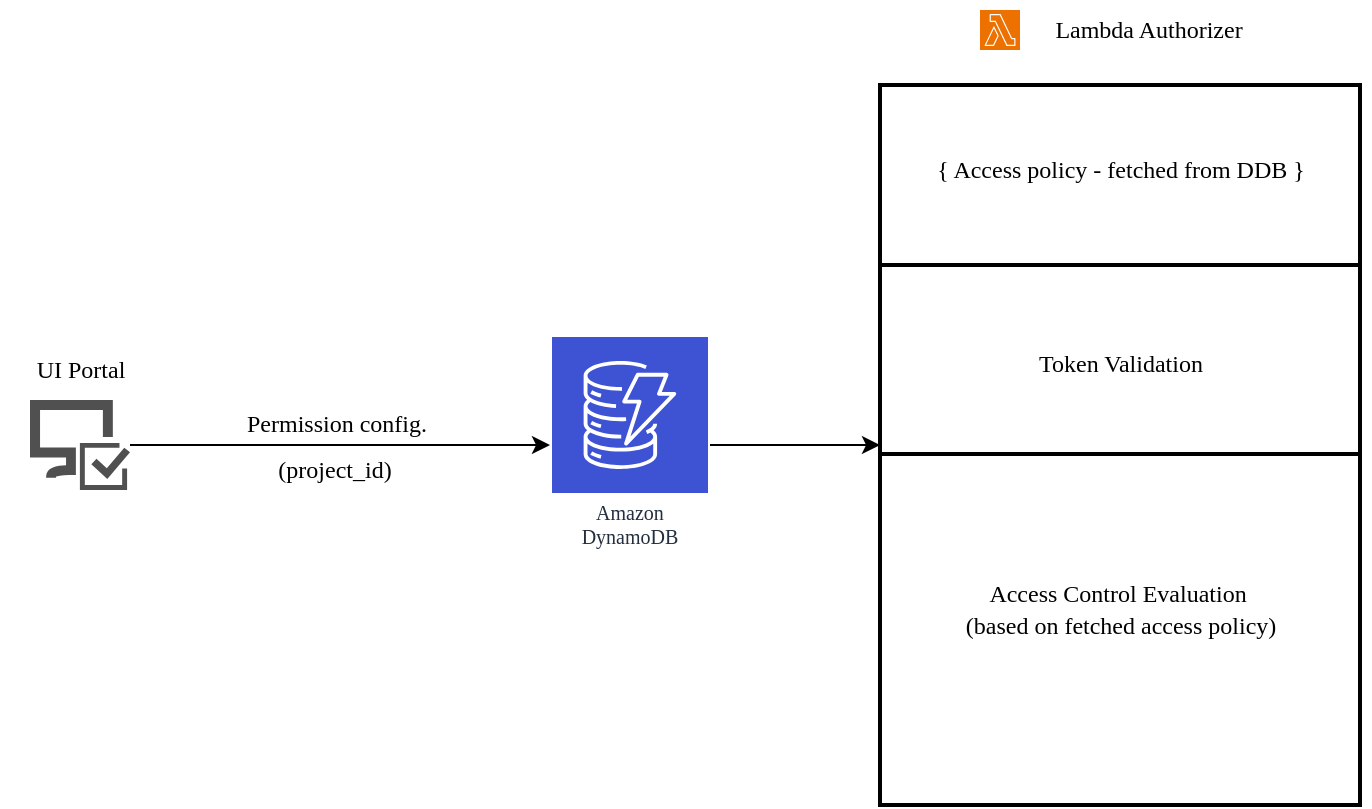 <mxfile version="24.6.2" type="github">
  <diagram name="Page-1" id="32OR1o2zWI2gG4ie7-aV">
    <mxGraphModel dx="1038" dy="665" grid="1" gridSize="10" guides="1" tooltips="1" connect="1" arrows="1" fold="1" page="1" pageScale="1" pageWidth="1169" pageHeight="1654" math="0" shadow="0">
      <root>
        <mxCell id="0" />
        <mxCell id="1" parent="0" />
        <mxCell id="YizJnnTBzkx6KU6Oo6qf-8" style="edgeStyle=orthogonalEdgeStyle;rounded=0;hachureGap=4;orthogonalLoop=1;jettySize=auto;html=1;fontFamily=Architects Daughter;fontSource=https%3A%2F%2Ffonts.googleapis.com%2Fcss%3Ffamily%3DArchitects%2BDaughter;curved=1;" edge="1" parent="1" source="YizJnnTBzkx6KU6Oo6qf-1" target="YizJnnTBzkx6KU6Oo6qf-7">
          <mxGeometry relative="1" as="geometry" />
        </mxCell>
        <mxCell id="YizJnnTBzkx6KU6Oo6qf-1" value="" style="sketch=0;pointerEvents=1;shadow=0;dashed=0;html=1;strokeColor=none;labelPosition=center;verticalLabelPosition=bottom;verticalAlign=top;align=center;fillColor=#505050;shape=mxgraph.mscae.intune.computer_inventory;hachureGap=4;jiggle=2;curveFitting=1;fontFamily=Architects Daughter;fontSource=https%3A%2F%2Ffonts.googleapis.com%2Fcss%3Ffamily%3DArchitects%2BDaughter;rounded=0;" vertex="1" parent="1">
          <mxGeometry x="175" y="340" width="50" height="45" as="geometry" />
        </mxCell>
        <mxCell id="YizJnnTBzkx6KU6Oo6qf-2" value="" style="shape=image;html=1;verticalAlign=top;verticalLabelPosition=bottom;labelBackgroundColor=#ffffff;imageAspect=0;aspect=fixed;image=https://cdn0.iconfinder.com/data/icons/phosphor-duotone-vol-3/256/toggle-right-duotone-128.png;sketch=1;hachureGap=4;jiggle=2;curveFitting=1;fontFamily=Architects Daughter;fontSource=https%3A%2F%2Ffonts.googleapis.com%2Fcss%3Ffamily%3DArchitects%2BDaughter;rounded=0;" vertex="1" parent="1">
          <mxGeometry x="185" y="385" width="30" height="30" as="geometry" />
        </mxCell>
        <mxCell id="YizJnnTBzkx6KU6Oo6qf-3" value="" style="shape=image;html=1;verticalAlign=top;verticalLabelPosition=bottom;labelBackgroundColor=#ffffff;imageAspect=0;aspect=fixed;image=https://cdn0.iconfinder.com/data/icons/phosphor-duotone-vol-3/256/toggle-left-duotone-128.png;sketch=1;hachureGap=4;jiggle=2;curveFitting=1;fontFamily=Architects Daughter;fontSource=https%3A%2F%2Ffonts.googleapis.com%2Fcss%3Ffamily%3DArchitects%2BDaughter;rounded=0;" vertex="1" parent="1">
          <mxGeometry x="185" y="405" width="30" height="30" as="geometry" />
        </mxCell>
        <mxCell id="YizJnnTBzkx6KU6Oo6qf-4" value="" style="shape=image;html=1;verticalAlign=top;verticalLabelPosition=bottom;labelBackgroundColor=#ffffff;imageAspect=0;aspect=fixed;image=https://cdn0.iconfinder.com/data/icons/phosphor-duotone-vol-3/256/toggle-right-duotone-128.png;sketch=1;hachureGap=4;jiggle=2;curveFitting=1;fontFamily=Architects Daughter;fontSource=https%3A%2F%2Ffonts.googleapis.com%2Fcss%3Ffamily%3DArchitects%2BDaughter;rounded=0;" vertex="1" parent="1">
          <mxGeometry x="185" y="425" width="30" height="30" as="geometry" />
        </mxCell>
        <mxCell id="YizJnnTBzkx6KU6Oo6qf-6" value="&lt;font face=&quot;Verdana&quot;&gt;UI Portal&lt;/font&gt;" style="text;html=1;align=center;verticalAlign=middle;resizable=0;points=[];autosize=1;strokeColor=none;fillColor=none;fontFamily=Architects Daughter;fontSource=https%3A%2F%2Ffonts.googleapis.com%2Fcss%3Ffamily%3DArchitects%2BDaughter;rounded=0;" vertex="1" parent="1">
          <mxGeometry x="160" y="310" width="80" height="30" as="geometry" />
        </mxCell>
        <mxCell id="YizJnnTBzkx6KU6Oo6qf-20" style="edgeStyle=orthogonalEdgeStyle;rounded=0;hachureGap=4;orthogonalLoop=1;jettySize=auto;html=1;entryX=0;entryY=0.5;entryDx=0;entryDy=0;fontFamily=Architects Daughter;fontSource=https%3A%2F%2Ffonts.googleapis.com%2Fcss%3Ffamily%3DArchitects%2BDaughter;" edge="1" parent="1" source="YizJnnTBzkx6KU6Oo6qf-7" target="YizJnnTBzkx6KU6Oo6qf-11">
          <mxGeometry relative="1" as="geometry" />
        </mxCell>
        <mxCell id="YizJnnTBzkx6KU6Oo6qf-7" value="Amazon DynamoDB" style="sketch=0;outlineConnect=0;fontColor=#232F3E;gradientColor=none;strokeColor=#ffffff;fillColor=#3E52D4;dashed=0;verticalLabelPosition=middle;verticalAlign=bottom;align=center;html=1;whiteSpace=wrap;fontSize=10;fontStyle=0;spacing=3;shape=mxgraph.aws4.productIcon;prIcon=mxgraph.aws4.dynamodb;hachureGap=4;jiggle=2;curveFitting=1;fontFamily=Verdana;rounded=0;" vertex="1" parent="1">
          <mxGeometry x="435" y="307.5" width="80" height="110" as="geometry" />
        </mxCell>
        <mxCell id="YizJnnTBzkx6KU6Oo6qf-9" value="&lt;font face=&quot;Verdana&quot;&gt;Permission config.&lt;/font&gt;" style="text;html=1;align=center;verticalAlign=middle;resizable=0;points=[];autosize=1;strokeColor=none;fillColor=none;fontFamily=Architects Daughter;fontSource=https%3A%2F%2Ffonts.googleapis.com%2Fcss%3Ffamily%3DArchitects%2BDaughter;rounded=0;" vertex="1" parent="1">
          <mxGeometry x="263" y="337" width="130" height="30" as="geometry" />
        </mxCell>
        <mxCell id="YizJnnTBzkx6KU6Oo6qf-10" value="&lt;font face=&quot;Verdana&quot;&gt;(project_id)&lt;/font&gt;" style="text;html=1;align=center;verticalAlign=middle;resizable=0;points=[];autosize=1;strokeColor=none;fillColor=none;fontFamily=Architects Daughter;fontSource=https%3A%2F%2Ffonts.googleapis.com%2Fcss%3Ffamily%3DArchitects%2BDaughter;rounded=0;" vertex="1" parent="1">
          <mxGeometry x="282" y="360" width="90" height="30" as="geometry" />
        </mxCell>
        <mxCell id="YizJnnTBzkx6KU6Oo6qf-11" value="" style="rounded=0;whiteSpace=wrap;html=1;hachureGap=4;fontFamily=Architects Daughter;fontSource=https%3A%2F%2Ffonts.googleapis.com%2Fcss%3Ffamily%3DArchitects%2BDaughter;strokeWidth=2;" vertex="1" parent="1">
          <mxGeometry x="600" y="182.5" width="240" height="360" as="geometry" />
        </mxCell>
        <mxCell id="YizJnnTBzkx6KU6Oo6qf-12" value="Lambda Authorizer" style="text;html=1;align=center;verticalAlign=middle;resizable=0;points=[];autosize=1;strokeColor=none;fillColor=none;fontFamily=Verdana;rounded=0;" vertex="1" parent="1">
          <mxGeometry x="664" y="140" width="140" height="30" as="geometry" />
        </mxCell>
        <mxCell id="YizJnnTBzkx6KU6Oo6qf-14" value="&lt;span style=&quot;font-family: Verdana;&quot;&gt;{ Access policy - fetched from DDB }&lt;/span&gt;" style="text;html=1;align=center;verticalAlign=middle;resizable=0;points=[];autosize=1;strokeColor=none;fillColor=none;fontFamily=Architects Daughter;fontSource=https%3A%2F%2Ffonts.googleapis.com%2Fcss%3Ffamily%3DArchitects%2BDaughter;rounded=0;" vertex="1" parent="1">
          <mxGeometry x="595" y="210" width="250" height="30" as="geometry" />
        </mxCell>
        <mxCell id="YizJnnTBzkx6KU6Oo6qf-15" value="" style="endArrow=none;html=1;rounded=0;hachureGap=4;fontFamily=Architects Daughter;fontSource=https%3A%2F%2Ffonts.googleapis.com%2Fcss%3Ffamily%3DArchitects%2BDaughter;exitX=0;exitY=0.25;exitDx=0;exitDy=0;entryX=1;entryY=0.25;entryDx=0;entryDy=0;strokeWidth=2;" edge="1" parent="1" source="YizJnnTBzkx6KU6Oo6qf-11" target="YizJnnTBzkx6KU6Oo6qf-11">
          <mxGeometry width="50" height="50" relative="1" as="geometry">
            <mxPoint x="680" y="500" as="sourcePoint" />
            <mxPoint x="730" y="450" as="targetPoint" />
          </mxGeometry>
        </mxCell>
        <mxCell id="YizJnnTBzkx6KU6Oo6qf-16" value="&lt;font face=&quot;Verdana&quot;&gt;Token Validation&lt;/font&gt;" style="text;html=1;align=center;verticalAlign=middle;resizable=0;points=[];autosize=1;strokeColor=none;fillColor=none;fontFamily=Architects Daughter;fontSource=https%3A%2F%2Ffonts.googleapis.com%2Fcss%3Ffamily%3DArchitects%2BDaughter;rounded=0;" vertex="1" parent="1">
          <mxGeometry x="660" y="307" width="120" height="30" as="geometry" />
        </mxCell>
        <mxCell id="YizJnnTBzkx6KU6Oo6qf-17" value="" style="endArrow=none;html=1;rounded=0;hachureGap=4;fontFamily=Architects Daughter;fontSource=https%3A%2F%2Ffonts.googleapis.com%2Fcss%3Ffamily%3DArchitects%2BDaughter;exitX=0;exitY=0.25;exitDx=0;exitDy=0;entryX=1;entryY=0.25;entryDx=0;entryDy=0;strokeWidth=2;" edge="1" parent="1">
          <mxGeometry width="50" height="50" relative="1" as="geometry">
            <mxPoint x="600" y="367" as="sourcePoint" />
            <mxPoint x="840" y="367" as="targetPoint" />
          </mxGeometry>
        </mxCell>
        <mxCell id="YizJnnTBzkx6KU6Oo6qf-18" value="&lt;font face=&quot;Verdana&quot;&gt;Access Control Evaluation&amp;nbsp;&lt;/font&gt;&lt;div&gt;&lt;font face=&quot;Verdana&quot;&gt;(based on fetched access policy)&lt;/font&gt;&lt;/div&gt;" style="text;html=1;align=center;verticalAlign=middle;resizable=0;points=[];autosize=1;strokeColor=none;fillColor=none;fontFamily=Architects Daughter;fontSource=https%3A%2F%2Ffonts.googleapis.com%2Fcss%3Ffamily%3DArchitects%2BDaughter;rounded=0;" vertex="1" parent="1">
          <mxGeometry x="610" y="425" width="220" height="40" as="geometry" />
        </mxCell>
        <mxCell id="YizJnnTBzkx6KU6Oo6qf-19" value="" style="sketch=0;points=[[0,0,0],[0.25,0,0],[0.5,0,0],[0.75,0,0],[1,0,0],[0,1,0],[0.25,1,0],[0.5,1,0],[0.75,1,0],[1,1,0],[0,0.25,0],[0,0.5,0],[0,0.75,0],[1,0.25,0],[1,0.5,0],[1,0.75,0]];outlineConnect=0;fontColor=#232F3E;fillColor=#ED7100;strokeColor=#ffffff;dashed=0;verticalLabelPosition=bottom;verticalAlign=top;align=center;html=1;fontSize=12;fontStyle=0;aspect=fixed;shape=mxgraph.aws4.resourceIcon;resIcon=mxgraph.aws4.lambda;hachureGap=4;jiggle=2;curveFitting=1;fontFamily=Architects Daughter;fontSource=https%3A%2F%2Ffonts.googleapis.com%2Fcss%3Ffamily%3DArchitects%2BDaughter;rounded=0;" vertex="1" parent="1">
          <mxGeometry x="650" y="145" width="20" height="20" as="geometry" />
        </mxCell>
      </root>
    </mxGraphModel>
  </diagram>
</mxfile>
